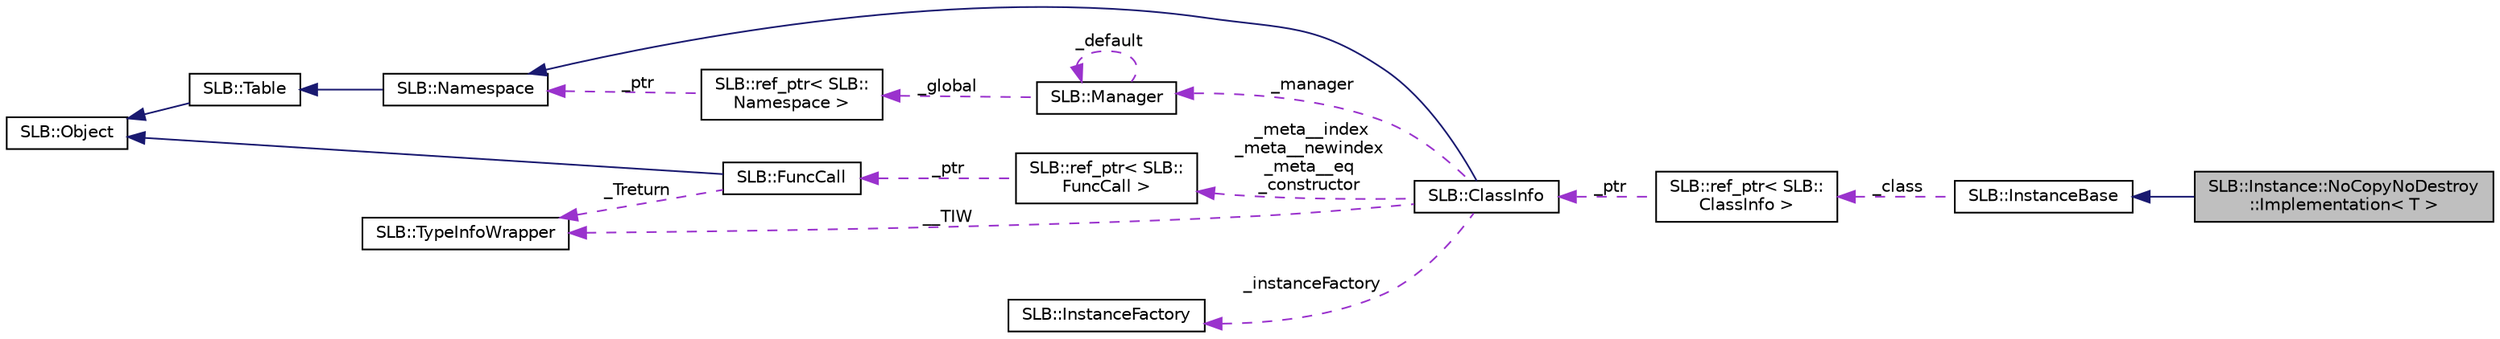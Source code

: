 digraph "SLB::Instance::NoCopyNoDestroy::Implementation&lt; T &gt;"
{
  edge [fontname="Helvetica",fontsize="10",labelfontname="Helvetica",labelfontsize="10"];
  node [fontname="Helvetica",fontsize="10",shape=record];
  rankdir="LR";
  Node1 [label="SLB::Instance::NoCopyNoDestroy\l::Implementation\< T \>",height=0.2,width=0.4,color="black", fillcolor="grey75", style="filled", fontcolor="black"];
  Node2 -> Node1 [dir="back",color="midnightblue",fontsize="10",style="solid"];
  Node2 [label="SLB::InstanceBase",height=0.2,width=0.4,color="black", fillcolor="white", style="filled",URL="$classSLB_1_1InstanceBase.html"];
  Node3 -> Node2 [dir="back",color="darkorchid3",fontsize="10",style="dashed",label=" _class" ];
  Node3 [label="SLB::ref_ptr\< SLB::\lClassInfo \>",height=0.2,width=0.4,color="black", fillcolor="white", style="filled",URL="$classSLB_1_1ref__ptr.html"];
  Node4 -> Node3 [dir="back",color="darkorchid3",fontsize="10",style="dashed",label=" _ptr" ];
  Node4 [label="SLB::ClassInfo",height=0.2,width=0.4,color="black", fillcolor="white", style="filled",URL="$classSLB_1_1ClassInfo.html"];
  Node5 -> Node4 [dir="back",color="midnightblue",fontsize="10",style="solid"];
  Node5 [label="SLB::Namespace",height=0.2,width=0.4,color="black", fillcolor="white", style="filled",URL="$classSLB_1_1Namespace.html"];
  Node6 -> Node5 [dir="back",color="midnightblue",fontsize="10",style="solid"];
  Node6 [label="SLB::Table",height=0.2,width=0.4,color="black", fillcolor="white", style="filled",URL="$classSLB_1_1Table.html"];
  Node7 -> Node6 [dir="back",color="midnightblue",fontsize="10",style="solid"];
  Node7 [label="SLB::Object",height=0.2,width=0.4,color="black", fillcolor="white", style="filled",URL="$classSLB_1_1Object.html"];
  Node8 -> Node4 [dir="back",color="darkorchid3",fontsize="10",style="dashed",label=" __TIW" ];
  Node8 [label="SLB::TypeInfoWrapper",height=0.2,width=0.4,color="black", fillcolor="white", style="filled",URL="$classSLB_1_1TypeInfoWrapper.html"];
  Node9 -> Node4 [dir="back",color="darkorchid3",fontsize="10",style="dashed",label=" _manager" ];
  Node9 [label="SLB::Manager",height=0.2,width=0.4,color="black", fillcolor="white", style="filled",URL="$classSLB_1_1Manager.html"];
  Node10 -> Node9 [dir="back",color="darkorchid3",fontsize="10",style="dashed",label=" _global" ];
  Node10 [label="SLB::ref_ptr\< SLB::\lNamespace \>",height=0.2,width=0.4,color="black", fillcolor="white", style="filled",URL="$classSLB_1_1ref__ptr.html"];
  Node5 -> Node10 [dir="back",color="darkorchid3",fontsize="10",style="dashed",label=" _ptr" ];
  Node9 -> Node9 [dir="back",color="darkorchid3",fontsize="10",style="dashed",label=" _default" ];
  Node11 -> Node4 [dir="back",color="darkorchid3",fontsize="10",style="dashed",label=" _meta__index\n_meta__newindex\n_meta__eq\n_constructor" ];
  Node11 [label="SLB::ref_ptr\< SLB::\lFuncCall \>",height=0.2,width=0.4,color="black", fillcolor="white", style="filled",URL="$classSLB_1_1ref__ptr.html"];
  Node12 -> Node11 [dir="back",color="darkorchid3",fontsize="10",style="dashed",label=" _ptr" ];
  Node12 [label="SLB::FuncCall",height=0.2,width=0.4,color="black", fillcolor="white", style="filled",URL="$classSLB_1_1FuncCall.html"];
  Node7 -> Node12 [dir="back",color="midnightblue",fontsize="10",style="solid"];
  Node8 -> Node12 [dir="back",color="darkorchid3",fontsize="10",style="dashed",label=" _Treturn" ];
  Node13 -> Node4 [dir="back",color="darkorchid3",fontsize="10",style="dashed",label=" _instanceFactory" ];
  Node13 [label="SLB::InstanceFactory",height=0.2,width=0.4,color="black", fillcolor="white", style="filled",URL="$structSLB_1_1InstanceFactory.html"];
}
